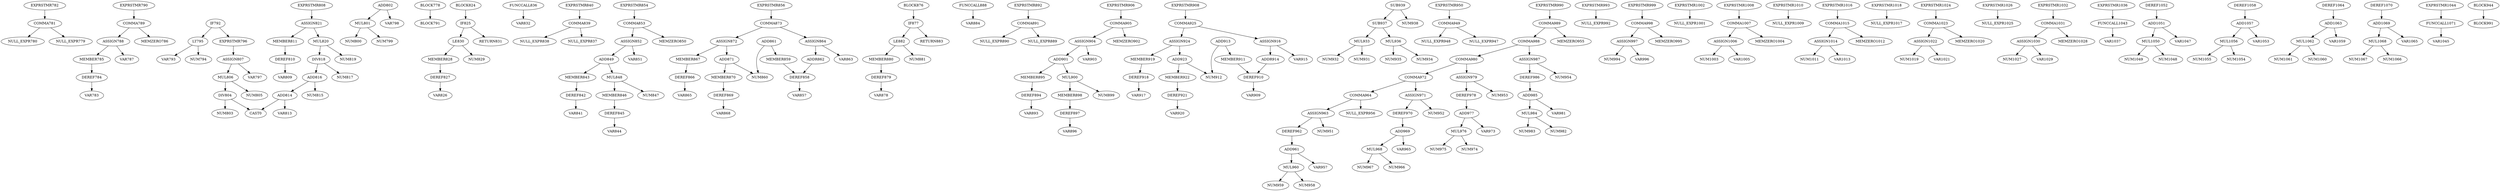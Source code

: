 digraph A { 
COMMA781 -> NULL_EXPR780
COMMA781 -> NULL_EXPR779
EXPRSTMR782 -> COMMA781
DEREF784 -> VAR783
MEMBER785 -> DEREF784
ASSIGN788 -> MEMBER785
ASSIGN788 -> VAR787
COMMA789 -> ASSIGN788
COMMA789 -> MEMZERO786
EXPRSTMR790 -> COMMA789
LT795 -> VAR793
LT795 -> NUM794
IF792 -> LT795
MUL801 -> NUM800
MUL801 -> NUM799
ADD802 -> MUL801
ADD802 -> VAR798
DIV804 -> NUM803
DIV804 -> CAST0
MUL806 -> NUM805
MUL806 -> DIV804
ASSIGN807 -> MUL806
ASSIGN807 -> VAR797
EXPRSTMR796 -> ASSIGN807
IF792 -> EXPRSTMR796
DEREF810 -> VAR809
MEMBER811 -> DEREF810
ADD814 -> VAR813
ADD814 -> CAST0
ADD816 -> NUM815
ADD816 -> ADD814
DIV818 -> NUM817
DIV818 -> ADD816
MUL820 -> NUM819
MUL820 -> DIV818
ASSIGN821 -> MUL820
ASSIGN821 -> MEMBER811
EXPRSTMR808 -> ASSIGN821
BLOCK778 -> BLOCK791
DEREF827 -> VAR826
MEMBER828 -> DEREF827
LE830 -> MEMBER828
LE830 -> NUM829
IF825 -> LE830
FUNCCALL836 -> VAR832
IF825 -> RETURN831
COMMA839 -> NULL_EXPR838
COMMA839 -> NULL_EXPR837
EXPRSTMR840 -> COMMA839
DEREF842 -> VAR841
MEMBER843 -> DEREF842
DEREF845 -> VAR844
MEMBER846 -> DEREF845
MUL848 -> NUM847
MUL848 -> MEMBER846
ADD849 -> MUL848
ADD849 -> MEMBER843
ASSIGN852 -> ADD849
ASSIGN852 -> VAR851
COMMA853 -> ASSIGN852
COMMA853 -> MEMZERO850
EXPRSTMR854 -> COMMA853
DEREF858 -> VAR857
MEMBER859 -> DEREF858
ADD861 -> NUM860
ADD861 -> MEMBER859
ADDR862 -> DEREF858
ASSIGN864 -> ADDR862
ASSIGN864 -> VAR863
DEREF866 -> VAR865
MEMBER867 -> DEREF866
DEREF869 -> VAR868
MEMBER870 -> DEREF869
ADD871 -> NUM860
ADD871 -> MEMBER870
ASSIGN872 -> ADD871
ASSIGN872 -> MEMBER867
COMMA873 -> ASSIGN872
COMMA873 -> ASSIGN864
EXPRSTMR856 -> COMMA873
BLOCK824 -> IF825
DEREF879 -> VAR878
MEMBER880 -> DEREF879
LE882 -> MEMBER880
LE882 -> NUM881
IF877 -> LE882
FUNCCALL888 -> VAR884
IF877 -> RETURN883
COMMA891 -> NULL_EXPR890
COMMA891 -> NULL_EXPR889
EXPRSTMR892 -> COMMA891
DEREF894 -> VAR893
MEMBER895 -> DEREF894
DEREF897 -> VAR896
MEMBER898 -> DEREF897
MUL900 -> NUM899
MUL900 -> MEMBER898
ADD901 -> MUL900
ADD901 -> MEMBER895
ASSIGN904 -> ADD901
ASSIGN904 -> VAR903
COMMA905 -> ASSIGN904
COMMA905 -> MEMZERO902
EXPRSTMR906 -> COMMA905
DEREF910 -> VAR909
MEMBER911 -> DEREF910
ADD913 -> NUM912
ADD913 -> MEMBER911
ADDR914 -> DEREF910
ASSIGN916 -> ADDR914
ASSIGN916 -> VAR915
DEREF918 -> VAR917
MEMBER919 -> DEREF918
DEREF921 -> VAR920
MEMBER922 -> DEREF921
ADD923 -> NUM912
ADD923 -> MEMBER922
ASSIGN924 -> ADD923
ASSIGN924 -> MEMBER919
COMMA925 -> ASSIGN924
COMMA925 -> ASSIGN916
EXPRSTMR908 -> COMMA925
BLOCK876 -> IF877
MUL933 -> NUM932
MUL933 -> NUM931
MUL936 -> NUM935
MUL936 -> NUM934
SUB937 -> MUL936
SUB937 -> MUL933
SUB939 -> NUM938
SUB939 -> SUB937
COMMA949 -> NULL_EXPR948
COMMA949 -> NULL_EXPR947
EXPRSTMR950 -> COMMA949
MUL960 -> NUM959
MUL960 -> NUM958
ADD961 -> MUL960
ADD961 -> VAR957
DEREF962 -> ADD961
ASSIGN963 -> NUM951
ASSIGN963 -> DEREF962
COMMA964 -> ASSIGN963
COMMA964 -> NULL_EXPR956
MUL968 -> NUM967
MUL968 -> NUM966
ADD969 -> MUL968
ADD969 -> VAR965
DEREF970 -> ADD969
ASSIGN971 -> NUM952
ASSIGN971 -> DEREF970
COMMA972 -> ASSIGN971
COMMA972 -> COMMA964
MUL976 -> NUM975
MUL976 -> NUM974
ADD977 -> MUL976
ADD977 -> VAR973
DEREF978 -> ADD977
ASSIGN979 -> NUM953
ASSIGN979 -> DEREF978
COMMA980 -> ASSIGN979
COMMA980 -> COMMA972
MUL984 -> NUM983
MUL984 -> NUM982
ADD985 -> MUL984
ADD985 -> VAR981
DEREF986 -> ADD985
ASSIGN987 -> NUM954
ASSIGN987 -> DEREF986
COMMA988 -> ASSIGN987
COMMA988 -> COMMA980
COMMA989 -> COMMA988
COMMA989 -> MEMZERO955
EXPRSTMR990 -> COMMA989
EXPRSTMR993 -> NULL_EXPR992
ASSIGN997 -> NUM994
ASSIGN997 -> VAR996
COMMA998 -> ASSIGN997
COMMA998 -> MEMZERO995
EXPRSTMR999 -> COMMA998
EXPRSTMR1002 -> NULL_EXPR1001
ASSIGN1006 -> NUM1003
ASSIGN1006 -> VAR1005
COMMA1007 -> ASSIGN1006
COMMA1007 -> MEMZERO1004
EXPRSTMR1008 -> COMMA1007
EXPRSTMR1010 -> NULL_EXPR1009
ASSIGN1014 -> NUM1011
ASSIGN1014 -> VAR1013
COMMA1015 -> ASSIGN1014
COMMA1015 -> MEMZERO1012
EXPRSTMR1016 -> COMMA1015
EXPRSTMR1018 -> NULL_EXPR1017
ASSIGN1022 -> NUM1019
ASSIGN1022 -> VAR1021
COMMA1023 -> ASSIGN1022
COMMA1023 -> MEMZERO1020
EXPRSTMR1024 -> COMMA1023
EXPRSTMR1026 -> NULL_EXPR1025
ASSIGN1030 -> NUM1027
ASSIGN1030 -> VAR1029
COMMA1031 -> ASSIGN1030
COMMA1031 -> MEMZERO1028
EXPRSTMR1032 -> COMMA1031
FUNCCALL1043 -> VAR1037
EXPRSTMR1036 -> FUNCCALL1043
MUL1050 -> NUM1049
MUL1050 -> NUM1048
ADD1051 -> MUL1050
ADD1051 -> VAR1047
DEREF1052 -> ADD1051
MUL1056 -> NUM1055
MUL1056 -> NUM1054
ADD1057 -> MUL1056
ADD1057 -> VAR1053
DEREF1058 -> ADD1057
MUL1062 -> NUM1061
MUL1062 -> NUM1060
ADD1063 -> MUL1062
ADD1063 -> VAR1059
DEREF1064 -> ADD1063
MUL1068 -> NUM1067
MUL1068 -> NUM1066
ADD1069 -> MUL1068
ADD1069 -> VAR1065
DEREF1070 -> ADD1069
FUNCCALL1071 -> VAR1045
EXPRSTMR1044 -> FUNCCALL1071
BLOCK944 -> BLOCK991
}

